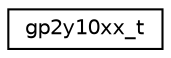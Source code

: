 digraph "Graphical Class Hierarchy"
{
 // LATEX_PDF_SIZE
  edge [fontname="Helvetica",fontsize="10",labelfontname="Helvetica",labelfontsize="10"];
  node [fontname="Helvetica",fontsize="10",shape=record];
  rankdir="LR";
  Node0 [label="gp2y10xx_t",height=0.2,width=0.4,color="black", fillcolor="white", style="filled",URL="$structgp2y10xx__t.html",tooltip="GP2Y10xx device descriptor."];
}
